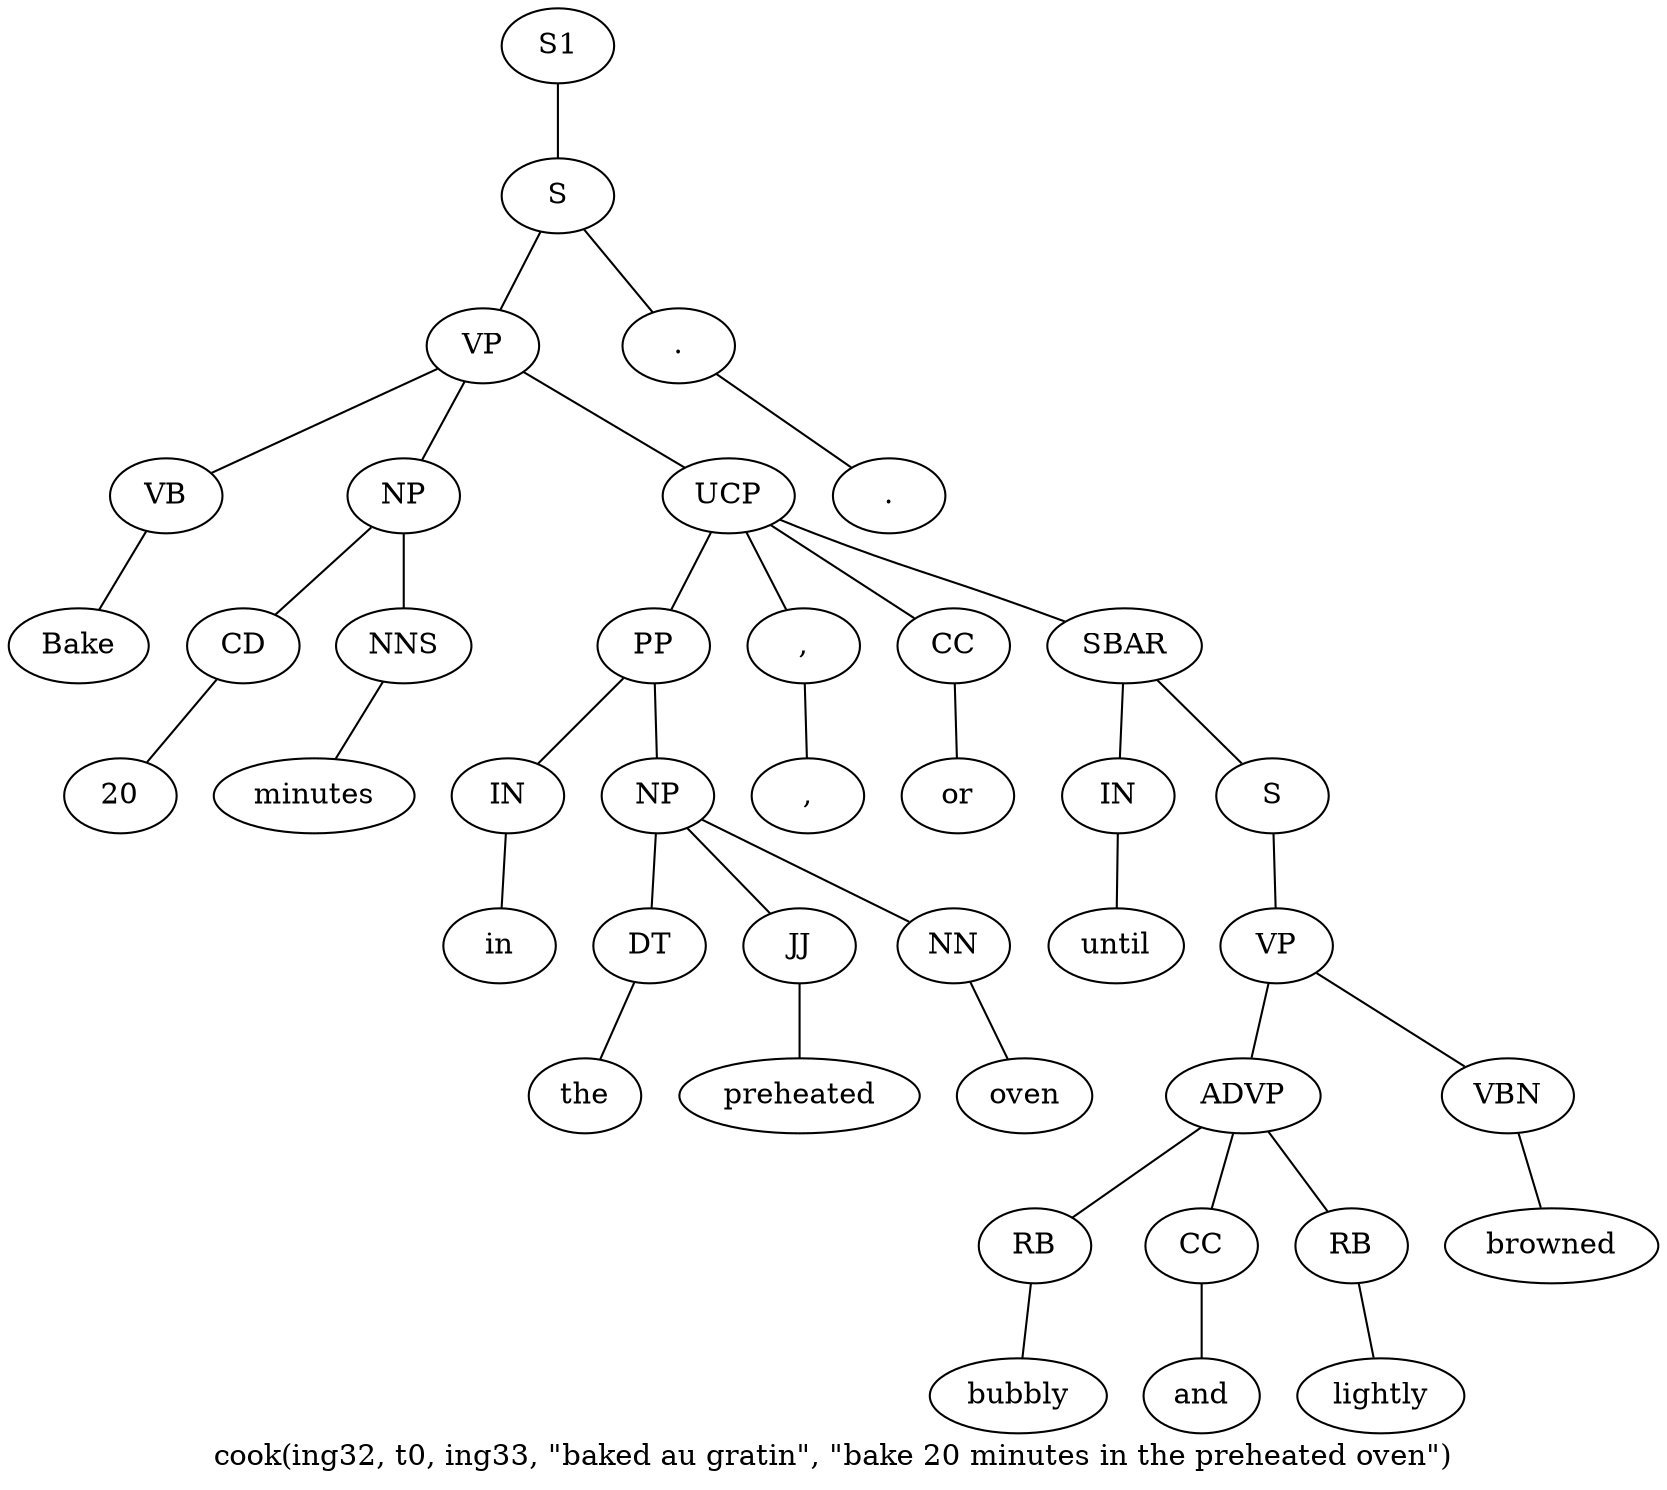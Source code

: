 graph SyntaxGraph {
	label = "cook(ing32, t0, ing33, \"baked au gratin\", \"bake 20 minutes in the preheated oven\")";
	Node0 [label="S1"];
	Node1 [label="S"];
	Node2 [label="VP"];
	Node3 [label="VB"];
	Node4 [label="Bake"];
	Node5 [label="NP"];
	Node6 [label="CD"];
	Node7 [label="20"];
	Node8 [label="NNS"];
	Node9 [label="minutes"];
	Node10 [label="UCP"];
	Node11 [label="PP"];
	Node12 [label="IN"];
	Node13 [label="in"];
	Node14 [label="NP"];
	Node15 [label="DT"];
	Node16 [label="the"];
	Node17 [label="JJ"];
	Node18 [label="preheated"];
	Node19 [label="NN"];
	Node20 [label="oven"];
	Node21 [label=","];
	Node22 [label=","];
	Node23 [label="CC"];
	Node24 [label="or"];
	Node25 [label="SBAR"];
	Node26 [label="IN"];
	Node27 [label="until"];
	Node28 [label="S"];
	Node29 [label="VP"];
	Node30 [label="ADVP"];
	Node31 [label="RB"];
	Node32 [label="bubbly"];
	Node33 [label="CC"];
	Node34 [label="and"];
	Node35 [label="RB"];
	Node36 [label="lightly"];
	Node37 [label="VBN"];
	Node38 [label="browned"];
	Node39 [label="."];
	Node40 [label="."];

	Node0 -- Node1;
	Node1 -- Node2;
	Node1 -- Node39;
	Node2 -- Node3;
	Node2 -- Node5;
	Node2 -- Node10;
	Node3 -- Node4;
	Node5 -- Node6;
	Node5 -- Node8;
	Node6 -- Node7;
	Node8 -- Node9;
	Node10 -- Node11;
	Node10 -- Node21;
	Node10 -- Node23;
	Node10 -- Node25;
	Node11 -- Node12;
	Node11 -- Node14;
	Node12 -- Node13;
	Node14 -- Node15;
	Node14 -- Node17;
	Node14 -- Node19;
	Node15 -- Node16;
	Node17 -- Node18;
	Node19 -- Node20;
	Node21 -- Node22;
	Node23 -- Node24;
	Node25 -- Node26;
	Node25 -- Node28;
	Node26 -- Node27;
	Node28 -- Node29;
	Node29 -- Node30;
	Node29 -- Node37;
	Node30 -- Node31;
	Node30 -- Node33;
	Node30 -- Node35;
	Node31 -- Node32;
	Node33 -- Node34;
	Node35 -- Node36;
	Node37 -- Node38;
	Node39 -- Node40;
}
